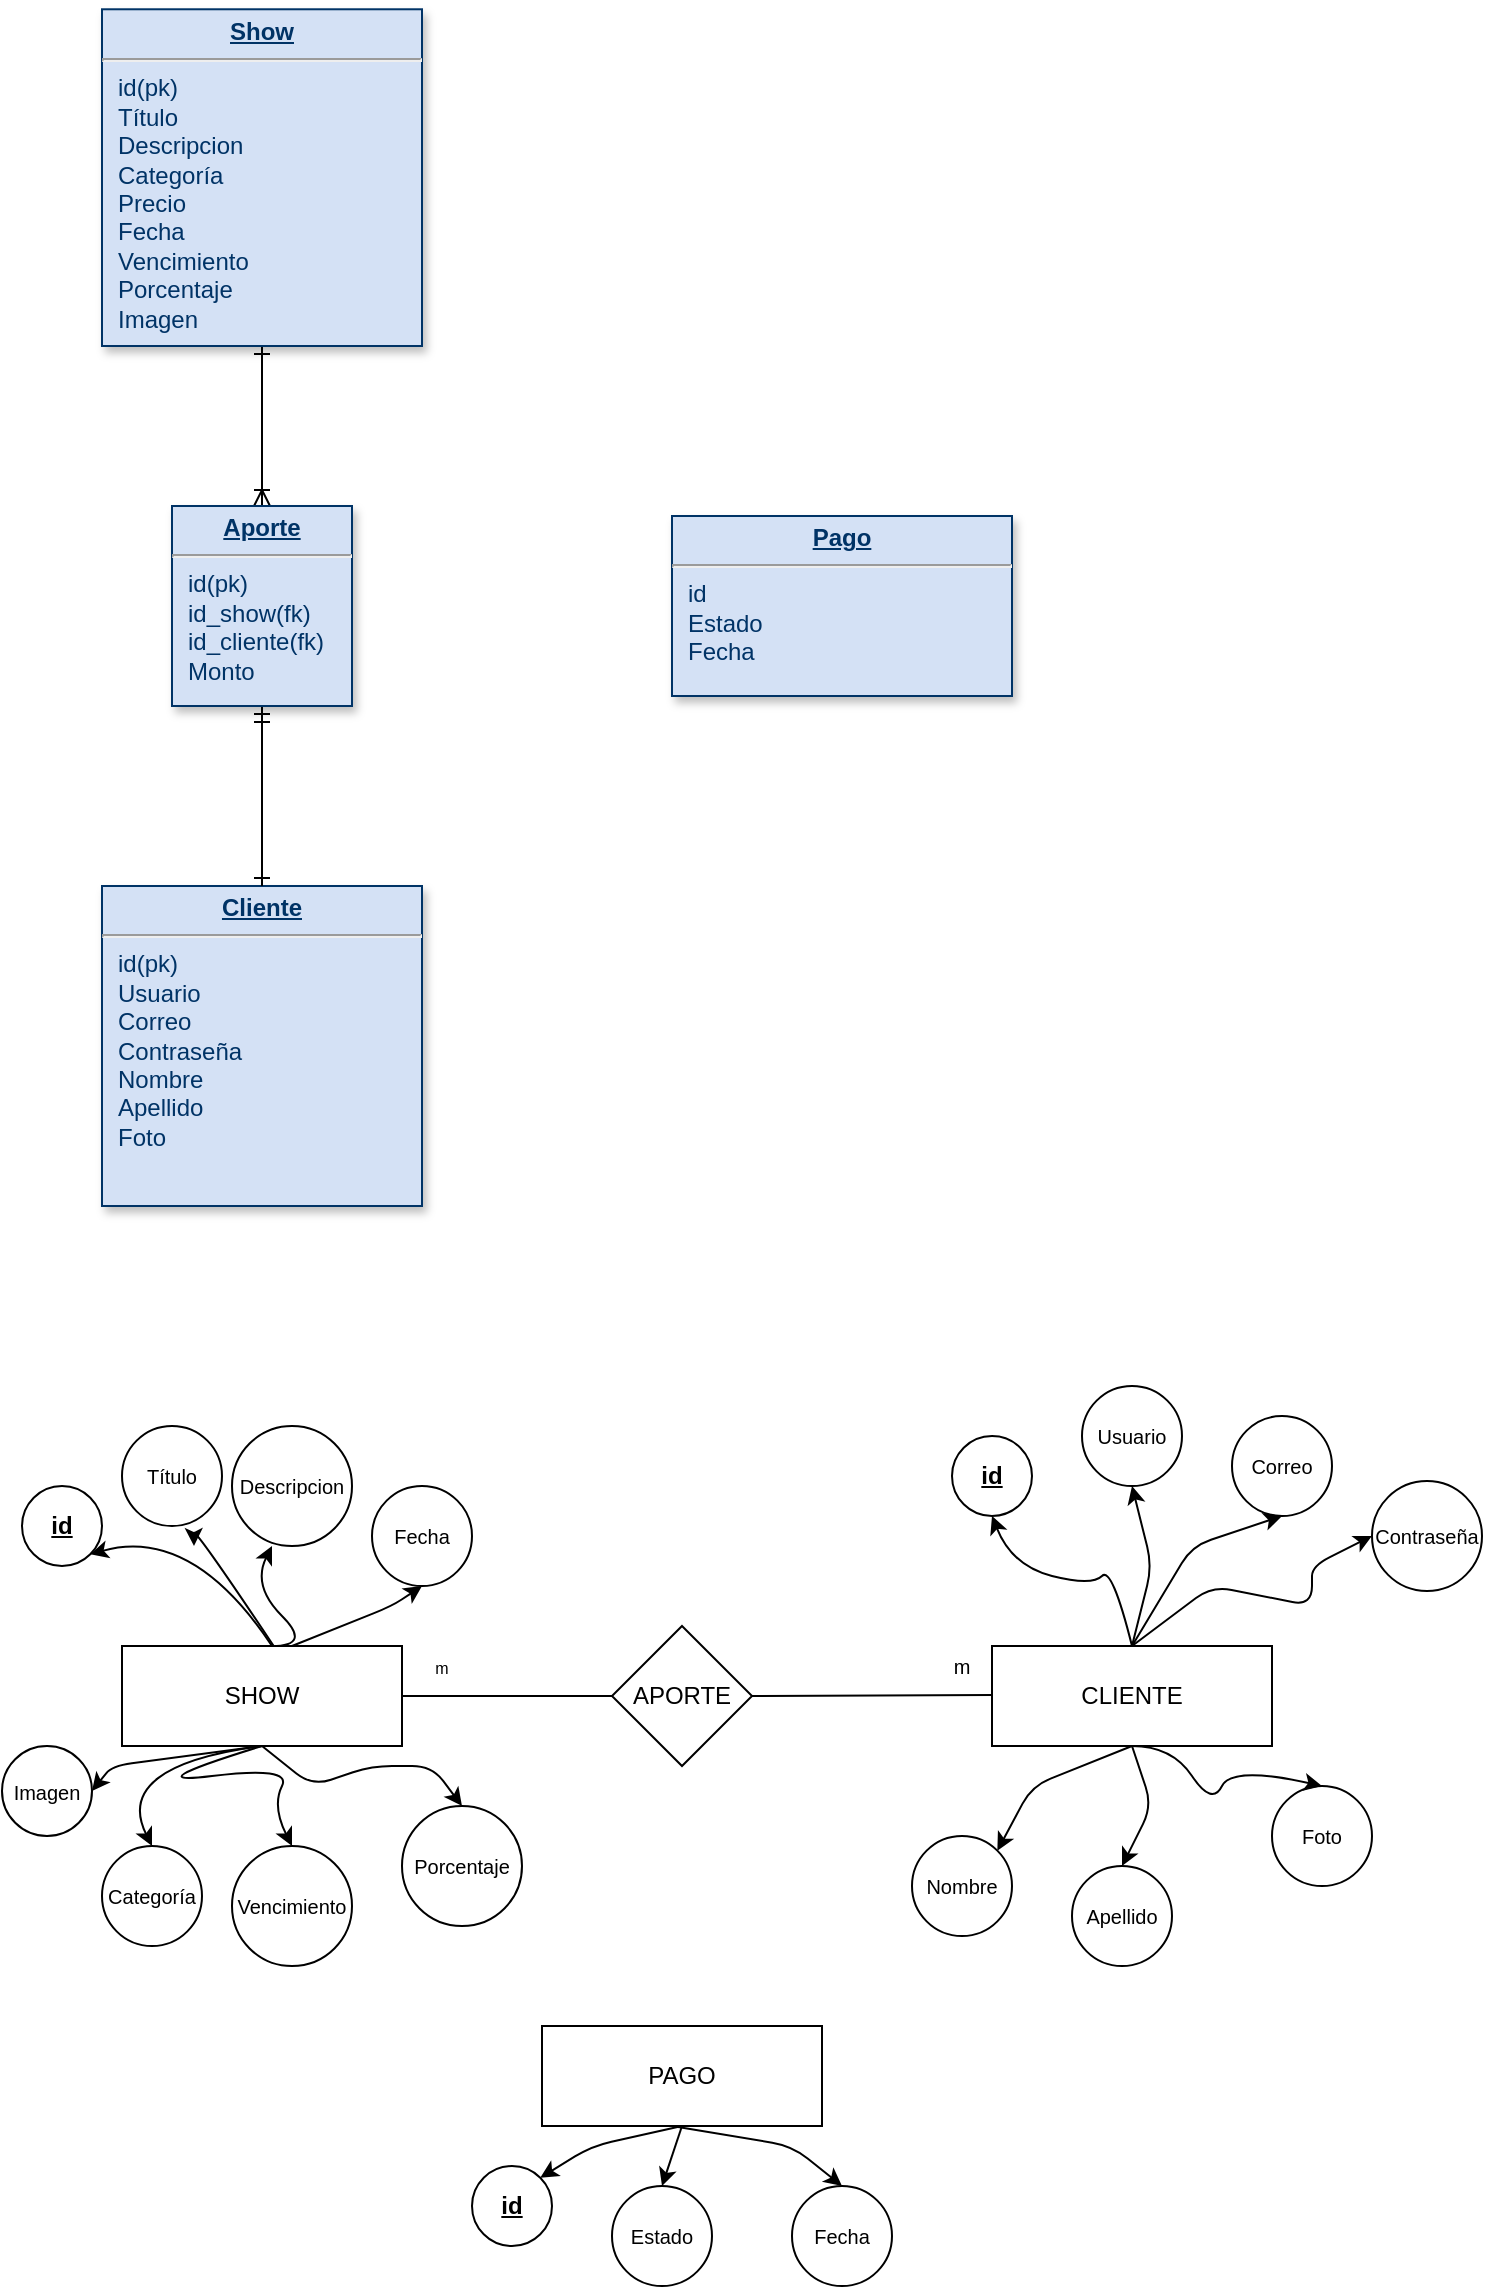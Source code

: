 <mxfile version="12.4.3" type="github" pages="1"><diagram name="Page-1" id="efa7a0a1-bf9b-a30e-e6df-94a7791c09e9"><mxGraphModel dx="868" dy="520" grid="1" gridSize="10" guides="1" tooltips="1" connect="1" arrows="1" fold="1" page="1" pageScale="1" pageWidth="826" pageHeight="1169" background="#ffffff" math="0" shadow="0"><root><mxCell id="0"/><mxCell id="1" parent="0"/><mxCell id="19" value="&lt;p style=&quot;margin: 0px ; margin-top: 4px ; text-align: center ; text-decoration: underline&quot;&gt;&lt;b&gt;Pago&lt;/b&gt;&lt;/p&gt;&lt;hr&gt;&lt;p style=&quot;margin: 0px ; margin-left: 8px&quot;&gt;id&lt;/p&gt;&lt;p style=&quot;margin: 0px ; margin-left: 8px&quot;&gt;Estado&lt;/p&gt;&lt;p style=&quot;margin: 0px ; margin-left: 8px&quot;&gt;Fecha&lt;/p&gt;" style="verticalAlign=top;align=left;overflow=fill;fontSize=12;fontFamily=Helvetica;html=1;strokeColor=#003366;shadow=1;fillColor=#D4E1F5;fontColor=#003366" parent="1" vertex="1"><mxGeometry x="340" y="275" width="170" height="90" as="geometry"/></mxCell><mxCell id="21" value="&lt;p style=&quot;margin: 0px ; margin-top: 4px ; text-align: center ; text-decoration: underline&quot;&gt;&lt;b&gt;Cliente&lt;/b&gt;&lt;/p&gt;&lt;hr&gt;&lt;p style=&quot;margin: 0px ; margin-left: 8px&quot;&gt;id(pk)&lt;/p&gt;&lt;p style=&quot;margin: 0px ; margin-left: 8px&quot;&gt;Usuario&lt;/p&gt;&lt;p style=&quot;margin: 0px ; margin-left: 8px&quot;&gt;Correo&lt;/p&gt;&lt;p style=&quot;margin: 0px ; margin-left: 8px&quot;&gt;Contraseña&lt;/p&gt;&lt;p style=&quot;margin: 0px ; margin-left: 8px&quot;&gt;Nombre&lt;/p&gt;&lt;p style=&quot;margin: 0px ; margin-left: 8px&quot;&gt;Apellido&lt;/p&gt;&lt;p style=&quot;margin: 0px ; margin-left: 8px&quot;&gt;Foto&lt;/p&gt;" style="verticalAlign=top;align=left;overflow=fill;fontSize=12;fontFamily=Helvetica;html=1;strokeColor=#003366;shadow=1;fillColor=#D4E1F5;fontColor=#003366" parent="1" vertex="1"><mxGeometry x="55.0" y="460.0" width="160" height="160" as="geometry"/></mxCell><mxCell id="0kASoWElkzQ70BhKUlxX-119" value="" style="edgeStyle=orthogonalEdgeStyle;rounded=0;orthogonalLoop=1;jettySize=auto;html=1;startArrow=ERone;startFill=0;endArrow=ERoneToMany;endFill=0;" parent="1" source="25" target="0kASoWElkzQ70BhKUlxX-118" edge="1"><mxGeometry relative="1" as="geometry"/></mxCell><mxCell id="25" value="&lt;p style=&quot;margin: 0px ; margin-top: 4px ; text-align: center ; text-decoration: underline&quot;&gt;&lt;b&gt;Show&lt;/b&gt;&lt;/p&gt;&lt;hr&gt;&lt;p style=&quot;margin: 0px ; margin-left: 8px&quot;&gt;id(pk)&lt;/p&gt;&lt;p style=&quot;margin: 0px ; margin-left: 8px&quot;&gt;Título&lt;/p&gt;&lt;p style=&quot;margin: 0px ; margin-left: 8px&quot;&gt;Descripcion&lt;/p&gt;&lt;p style=&quot;margin: 0px ; margin-left: 8px&quot;&gt;Categoría&lt;/p&gt;&lt;p style=&quot;margin: 0px ; margin-left: 8px&quot;&gt;Precio&lt;/p&gt;&lt;p style=&quot;margin: 0px ; margin-left: 8px&quot;&gt;Fecha&lt;/p&gt;&lt;p style=&quot;margin: 0px ; margin-left: 8px&quot;&gt;Vencimiento&lt;/p&gt;&lt;p style=&quot;margin: 0px ; margin-left: 8px&quot;&gt;Porcentaje&lt;/p&gt;&lt;p style=&quot;margin: 0px ; margin-left: 8px&quot;&gt;Imagen&lt;/p&gt;" style="verticalAlign=top;align=left;overflow=fill;fontSize=12;fontFamily=Helvetica;html=1;strokeColor=#003366;shadow=1;fillColor=#D4E1F5;fontColor=#003366" parent="1" vertex="1"><mxGeometry x="55" y="21.64" width="160" height="168.36" as="geometry"/></mxCell><mxCell id="0kASoWElkzQ70BhKUlxX-122" style="edgeStyle=orthogonalEdgeStyle;rounded=0;orthogonalLoop=1;jettySize=auto;html=1;entryX=0.5;entryY=0;entryDx=0;entryDy=0;startArrow=ERmandOne;startFill=0;endArrow=ERone;endFill=0;" parent="1" source="0kASoWElkzQ70BhKUlxX-118" target="21" edge="1"><mxGeometry relative="1" as="geometry"/></mxCell><mxCell id="0kASoWElkzQ70BhKUlxX-118" value="&lt;p style=&quot;margin: 0px ; margin-top: 4px ; text-align: center ; text-decoration: underline&quot;&gt;&lt;b&gt;Aporte&lt;/b&gt;&lt;/p&gt;&lt;hr&gt;&lt;p style=&quot;margin: 0px ; margin-left: 8px&quot;&gt;id(pk)&lt;/p&gt;&lt;p style=&quot;margin: 0px ; margin-left: 8px&quot;&gt;id_show(fk)&lt;/p&gt;&lt;p style=&quot;margin: 0px ; margin-left: 8px&quot;&gt;id_cliente(fk)&lt;/p&gt;&lt;p style=&quot;margin: 0px ; margin-left: 8px&quot;&gt;Monto&lt;/p&gt;" style="verticalAlign=top;align=left;overflow=fill;fontSize=12;fontFamily=Helvetica;html=1;strokeColor=#003366;shadow=1;fillColor=#D4E1F5;fontColor=#003366" parent="1" vertex="1"><mxGeometry x="90" y="270" width="90" height="100" as="geometry"/></mxCell><mxCell id="0kASoWElkzQ70BhKUlxX-125" value="SHOW" style="rounded=0;whiteSpace=wrap;html=1;" parent="1" vertex="1"><mxGeometry x="65" y="840" width="140" height="50" as="geometry"/></mxCell><mxCell id="0kASoWElkzQ70BhKUlxX-126" value="APORTE" style="rhombus;whiteSpace=wrap;html=1;" parent="1" vertex="1"><mxGeometry x="310" y="830" width="70" height="70" as="geometry"/></mxCell><mxCell id="0kASoWElkzQ70BhKUlxX-128" value="CLIENTE" style="rounded=0;whiteSpace=wrap;html=1;" parent="1" vertex="1"><mxGeometry x="500" y="840" width="140" height="50" as="geometry"/></mxCell><mxCell id="0kASoWElkzQ70BhKUlxX-129" value="&lt;b&gt;&lt;u&gt;id&lt;/u&gt;&lt;/b&gt;" style="ellipse;whiteSpace=wrap;html=1;aspect=fixed;" parent="1" vertex="1"><mxGeometry x="15" y="760" width="40" height="40" as="geometry"/></mxCell><mxCell id="0kASoWElkzQ70BhKUlxX-130" value="&lt;font style=&quot;font-size: 10px&quot;&gt;Título&lt;/font&gt;" style="ellipse;whiteSpace=wrap;html=1;aspect=fixed;" parent="1" vertex="1"><mxGeometry x="65" y="730" width="50" height="50" as="geometry"/></mxCell><mxCell id="0kASoWElkzQ70BhKUlxX-131" value="&lt;font style=&quot;font-size: 10px&quot;&gt;Descripcion&lt;/font&gt;" style="ellipse;whiteSpace=wrap;html=1;aspect=fixed;" parent="1" vertex="1"><mxGeometry x="120" y="730" width="60" height="60" as="geometry"/></mxCell><mxCell id="0kASoWElkzQ70BhKUlxX-132" value="&lt;font style=&quot;font-size: 10px&quot;&gt;Categoría&lt;/font&gt;&lt;span style=&quot;color: rgba(0 , 0 , 0 , 0) ; font-family: monospace ; font-size: 0px ; white-space: nowrap&quot;&gt;%3CmxGraphModel%3E%3Croot%3E%3CmxCell%20id%3D%220%22%2F%3E%3CmxCell%20id%3D%221%22%20parent%3D%220%22%2F%3E%3CmxCell%20id%3D%222%22%20value%3D%22%26lt%3Bfont%20style%3D%26quot%3Bfont-size%3A%2010px%26quot%3B%26gt%3BDescripcion%26lt%3B%2Ffont%26gt%3B%22%20style%3D%22ellipse%3BwhiteSpace%3Dwrap%3Bhtml%3D1%3Baspect%3Dfixed%3B%22%20vertex%3D%221%22%20parent%3D%221%22%3E%3CmxGeometry%20x%3D%22170%22%20y%3D%22720%22%20width%3D%2260%22%20height%3D%2260%22%20as%3D%22geometry%22%2F%3E%3C%2FmxCell%3E%3C%2Froot%3E%3C%2FmxGraphModel%3E&lt;/span&gt;" style="ellipse;whiteSpace=wrap;html=1;aspect=fixed;" parent="1" vertex="1"><mxGeometry x="55" y="940" width="50" height="50" as="geometry"/></mxCell><mxCell id="0kASoWElkzQ70BhKUlxX-133" value="&lt;span style=&quot;font-size: 10px&quot;&gt;Fecha&lt;/span&gt;" style="ellipse;whiteSpace=wrap;html=1;aspect=fixed;" parent="1" vertex="1"><mxGeometry x="190" y="760" width="50" height="50" as="geometry"/></mxCell><mxCell id="0kASoWElkzQ70BhKUlxX-134" value="&lt;span style=&quot;font-size: 10px&quot;&gt;Imagen&lt;/span&gt;" style="ellipse;whiteSpace=wrap;html=1;aspect=fixed;" parent="1" vertex="1"><mxGeometry x="5" y="890" width="45" height="45" as="geometry"/></mxCell><mxCell id="0kASoWElkzQ70BhKUlxX-135" value="&lt;span style=&quot;font-size: 10px&quot;&gt;Vencimiento&lt;/span&gt;" style="ellipse;whiteSpace=wrap;html=1;aspect=fixed;" parent="1" vertex="1"><mxGeometry x="120" y="940" width="60" height="60" as="geometry"/></mxCell><mxCell id="0kASoWElkzQ70BhKUlxX-136" value="&lt;span style=&quot;font-size: 10px&quot;&gt;Porcentaje&lt;/span&gt;" style="ellipse;whiteSpace=wrap;html=1;aspect=fixed;" parent="1" vertex="1"><mxGeometry x="205" y="920" width="60" height="60" as="geometry"/></mxCell><mxCell id="0kASoWElkzQ70BhKUlxX-139" value="" style="curved=1;endArrow=classic;html=1;entryX=1;entryY=1;entryDx=0;entryDy=0;" parent="1" target="0kASoWElkzQ70BhKUlxX-129" edge="1"><mxGeometry width="50" height="50" relative="1" as="geometry"><mxPoint x="140" y="840" as="sourcePoint"/><mxPoint x="165" y="790" as="targetPoint"/><Array as="points"><mxPoint x="100" y="780"/></Array></mxGeometry></mxCell><mxCell id="0kASoWElkzQ70BhKUlxX-140" value="" style="curved=1;endArrow=classic;html=1;" parent="1" edge="1"><mxGeometry width="50" height="50" relative="1" as="geometry"><mxPoint x="140.86" y="840" as="sourcePoint"/><mxPoint x="101" y="790" as="targetPoint"/><Array as="points"><mxPoint x="100.86" y="780"/></Array></mxGeometry></mxCell><mxCell id="0kASoWElkzQ70BhKUlxX-142" value="" style="curved=1;endArrow=classic;html=1;" parent="1" edge="1"><mxGeometry width="50" height="50" relative="1" as="geometry"><mxPoint x="140" y="840" as="sourcePoint"/><mxPoint x="140" y="790" as="targetPoint"/><Array as="points"><mxPoint x="160" y="840"/><mxPoint x="130" y="810"/><mxPoint x="140" y="790"/></Array></mxGeometry></mxCell><mxCell id="0kASoWElkzQ70BhKUlxX-145" value="" style="endArrow=classic;html=1;entryX=0.5;entryY=1;entryDx=0;entryDy=0;" parent="1" target="0kASoWElkzQ70BhKUlxX-133" edge="1"><mxGeometry width="50" height="50" relative="1" as="geometry"><mxPoint x="150" y="840" as="sourcePoint"/><mxPoint x="200" y="790" as="targetPoint"/><Array as="points"><mxPoint x="200" y="820"/></Array></mxGeometry></mxCell><mxCell id="0kASoWElkzQ70BhKUlxX-148" value="" style="endArrow=classic;html=1;exitX=0.5;exitY=1;exitDx=0;exitDy=0;entryX=1;entryY=0.5;entryDx=0;entryDy=0;" parent="1" source="0kASoWElkzQ70BhKUlxX-125" target="0kASoWElkzQ70BhKUlxX-134" edge="1"><mxGeometry width="50" height="50" relative="1" as="geometry"><mxPoint x="10" y="1070" as="sourcePoint"/><mxPoint x="60" y="1020" as="targetPoint"/><Array as="points"><mxPoint x="60" y="900"/></Array></mxGeometry></mxCell><mxCell id="0kASoWElkzQ70BhKUlxX-149" value="" style="curved=1;endArrow=classic;html=1;exitX=0.5;exitY=1;exitDx=0;exitDy=0;entryX=0.5;entryY=0;entryDx=0;entryDy=0;" parent="1" source="0kASoWElkzQ70BhKUlxX-125" target="0kASoWElkzQ70BhKUlxX-132" edge="1"><mxGeometry width="50" height="50" relative="1" as="geometry"><mxPoint x="10" y="1070" as="sourcePoint"/><mxPoint x="60" y="1020" as="targetPoint"/><Array as="points"><mxPoint x="60" y="900"/></Array></mxGeometry></mxCell><mxCell id="0kASoWElkzQ70BhKUlxX-150" value="" style="curved=1;endArrow=classic;html=1;exitX=0.5;exitY=1;exitDx=0;exitDy=0;entryX=0.5;entryY=0;entryDx=0;entryDy=0;" parent="1" source="0kASoWElkzQ70BhKUlxX-125" target="0kASoWElkzQ70BhKUlxX-135" edge="1"><mxGeometry width="50" height="50" relative="1" as="geometry"><mxPoint x="145" y="900" as="sourcePoint"/><mxPoint x="90" y="950" as="targetPoint"/><Array as="points"><mxPoint x="70" y="910"/><mxPoint x="150" y="900"/><mxPoint x="140" y="920"/></Array></mxGeometry></mxCell><mxCell id="0kASoWElkzQ70BhKUlxX-151" value="" style="endArrow=classic;html=1;exitX=0.5;exitY=1;exitDx=0;exitDy=0;entryX=0.5;entryY=0;entryDx=0;entryDy=0;" parent="1" source="0kASoWElkzQ70BhKUlxX-125" target="0kASoWElkzQ70BhKUlxX-136" edge="1"><mxGeometry width="50" height="50" relative="1" as="geometry"><mxPoint x="145" y="900" as="sourcePoint"/><mxPoint x="60" y="922.5" as="targetPoint"/><Array as="points"><mxPoint x="160" y="910"/><mxPoint x="190" y="900"/><mxPoint x="220" y="900"/></Array></mxGeometry></mxCell><mxCell id="0kASoWElkzQ70BhKUlxX-152" value="" style="endArrow=none;html=1;exitX=1;exitY=0.5;exitDx=0;exitDy=0;entryX=0;entryY=0.5;entryDx=0;entryDy=0;" parent="1" source="0kASoWElkzQ70BhKUlxX-125" target="0kASoWElkzQ70BhKUlxX-126" edge="1"><mxGeometry width="50" height="50" relative="1" as="geometry"><mxPoint x="10" y="1070" as="sourcePoint"/><mxPoint x="60" y="1020" as="targetPoint"/></mxGeometry></mxCell><mxCell id="0kASoWElkzQ70BhKUlxX-153" value="" style="endArrow=none;html=1;exitX=1;exitY=0.5;exitDx=0;exitDy=0;entryX=0;entryY=0.5;entryDx=0;entryDy=0;" parent="1" source="0kASoWElkzQ70BhKUlxX-126" edge="1"><mxGeometry width="50" height="50" relative="1" as="geometry"><mxPoint x="395" y="864.5" as="sourcePoint"/><mxPoint x="500" y="864.5" as="targetPoint"/></mxGeometry></mxCell><mxCell id="0kASoWElkzQ70BhKUlxX-154" value="&lt;font style=&quot;font-size: 8px&quot;&gt;m&lt;/font&gt;" style="text;html=1;strokeColor=none;fillColor=none;align=center;verticalAlign=middle;whiteSpace=wrap;rounded=0;" parent="1" vertex="1"><mxGeometry x="205" y="840" width="40" height="20" as="geometry"/></mxCell><mxCell id="0kASoWElkzQ70BhKUlxX-155" value="&lt;font style=&quot;font-size: 10px&quot;&gt;m&lt;/font&gt;" style="text;html=1;strokeColor=none;fillColor=none;align=center;verticalAlign=middle;whiteSpace=wrap;rounded=0;" parent="1" vertex="1"><mxGeometry x="470" y="840" width="30" height="20" as="geometry"/></mxCell><mxCell id="0kASoWElkzQ70BhKUlxX-157" value="&lt;b&gt;&lt;u&gt;id&lt;/u&gt;&lt;/b&gt;" style="ellipse;whiteSpace=wrap;html=1;aspect=fixed;" parent="1" vertex="1"><mxGeometry x="480" y="735" width="40" height="40" as="geometry"/></mxCell><mxCell id="0kASoWElkzQ70BhKUlxX-158" value="&lt;span style=&quot;font-size: 10px&quot;&gt;Usuario&lt;/span&gt;" style="ellipse;whiteSpace=wrap;html=1;aspect=fixed;" parent="1" vertex="1"><mxGeometry x="545" y="710" width="50" height="50" as="geometry"/></mxCell><mxCell id="0kASoWElkzQ70BhKUlxX-160" value="&lt;span style=&quot;font-size: 10px&quot;&gt;Correo&lt;/span&gt;" style="ellipse;whiteSpace=wrap;html=1;aspect=fixed;" parent="1" vertex="1"><mxGeometry x="620" y="725" width="50" height="50" as="geometry"/></mxCell><mxCell id="0kASoWElkzQ70BhKUlxX-161" value="&lt;span style=&quot;font-size: 10px&quot;&gt;Contraseña&lt;/span&gt;" style="ellipse;whiteSpace=wrap;html=1;aspect=fixed;" parent="1" vertex="1"><mxGeometry x="690" y="757.5" width="55" height="55" as="geometry"/></mxCell><mxCell id="0kASoWElkzQ70BhKUlxX-162" value="&lt;span style=&quot;font-size: 10px&quot;&gt;Nombre&lt;/span&gt;&lt;span style=&quot;color: rgba(0 , 0 , 0 , 0) ; font-family: monospace ; font-size: 0px ; white-space: nowrap&quot;&gt;%3CmxGraphModel%3E%3Croot%3E%3CmxCell%20id%3D%220%22%2F%3E%3CmxCell%20id%3D%221%22%20parent%3D%220%22%2F%3E%3CmxCell%20id%3D%222%22%20value%3D%22%26lt%3Bspan%20style%3D%26quot%3Bfont-size%3A%2010px%26quot%3B%26gt%3BCorreo%26lt%3B%2Fspan%26gt%3B%22%20style%3D%22ellipse%3BwhiteSpace%3Dwrap%3Bhtml%3D1%3Baspect%3Dfixed%3B%22%20vertex%3D%221%22%20parent%3D%221%22%3E%3CmxGeometry%20x%3D%22620%22%20y%3D%22725%22%20width%3D%2250%22%20height%3D%2250%22%20as%3D%22geometry%22%2F%3E%3C%2FmxCell%3E%3C%2Froot%3E%3C%2FmxGraphModel%3E&lt;/span&gt;" style="ellipse;whiteSpace=wrap;html=1;aspect=fixed;" parent="1" vertex="1"><mxGeometry x="460" y="935" width="50" height="50" as="geometry"/></mxCell><mxCell id="0kASoWElkzQ70BhKUlxX-163" value="&lt;span style=&quot;font-size: 10px&quot;&gt;Apellido&lt;/span&gt;" style="ellipse;whiteSpace=wrap;html=1;aspect=fixed;" parent="1" vertex="1"><mxGeometry x="540" y="950" width="50" height="50" as="geometry"/></mxCell><mxCell id="0kASoWElkzQ70BhKUlxX-164" value="&lt;span style=&quot;font-size: 10px&quot;&gt;Foto&lt;/span&gt;" style="ellipse;whiteSpace=wrap;html=1;aspect=fixed;" parent="1" vertex="1"><mxGeometry x="640" y="910" width="50" height="50" as="geometry"/></mxCell><mxCell id="0kASoWElkzQ70BhKUlxX-167" value="" style="curved=1;endArrow=classic;html=1;entryX=0.5;entryY=1;entryDx=0;entryDy=0;" parent="1" target="0kASoWElkzQ70BhKUlxX-157" edge="1"><mxGeometry width="50" height="50" relative="1" as="geometry"><mxPoint x="570" y="840" as="sourcePoint"/><mxPoint x="530" y="780" as="targetPoint"/><Array as="points"><mxPoint x="560" y="800"/><mxPoint x="550" y="810"/><mxPoint x="510" y="800"/></Array></mxGeometry></mxCell><mxCell id="0kASoWElkzQ70BhKUlxX-168" value="" style="endArrow=classic;html=1;entryX=0.5;entryY=1;entryDx=0;entryDy=0;" parent="1" target="0kASoWElkzQ70BhKUlxX-158" edge="1"><mxGeometry width="50" height="50" relative="1" as="geometry"><mxPoint x="570" y="840" as="sourcePoint"/><mxPoint x="620" y="790" as="targetPoint"/><Array as="points"><mxPoint x="580" y="800"/></Array></mxGeometry></mxCell><mxCell id="0kASoWElkzQ70BhKUlxX-169" value="" style="endArrow=classic;html=1;entryX=0.5;entryY=1;entryDx=0;entryDy=0;" parent="1" target="0kASoWElkzQ70BhKUlxX-160" edge="1"><mxGeometry width="50" height="50" relative="1" as="geometry"><mxPoint x="570" y="840" as="sourcePoint"/><mxPoint x="620" y="790" as="targetPoint"/><Array as="points"><mxPoint x="600" y="790"/></Array></mxGeometry></mxCell><mxCell id="0kASoWElkzQ70BhKUlxX-170" value="" style="endArrow=classic;html=1;entryX=0;entryY=0.5;entryDx=0;entryDy=0;" parent="1" target="0kASoWElkzQ70BhKUlxX-161" edge="1"><mxGeometry width="50" height="50" relative="1" as="geometry"><mxPoint x="570" y="840" as="sourcePoint"/><mxPoint x="620" y="790" as="targetPoint"/><Array as="points"><mxPoint x="610" y="810"/><mxPoint x="660" y="820"/><mxPoint x="660" y="800"/></Array></mxGeometry></mxCell><mxCell id="0kASoWElkzQ70BhKUlxX-171" value="" style="endArrow=classic;html=1;entryX=1;entryY=0;entryDx=0;entryDy=0;" parent="1" target="0kASoWElkzQ70BhKUlxX-162" edge="1"><mxGeometry width="50" height="50" relative="1" as="geometry"><mxPoint x="570" y="890" as="sourcePoint"/><mxPoint x="620" y="840" as="targetPoint"/><Array as="points"><mxPoint x="520" y="910"/></Array></mxGeometry></mxCell><mxCell id="0kASoWElkzQ70BhKUlxX-172" value="" style="endArrow=classic;html=1;exitX=0.5;exitY=1;exitDx=0;exitDy=0;entryX=0.5;entryY=0;entryDx=0;entryDy=0;" parent="1" source="0kASoWElkzQ70BhKUlxX-128" target="0kASoWElkzQ70BhKUlxX-163" edge="1"><mxGeometry width="50" height="50" relative="1" as="geometry"><mxPoint x="570" y="1080" as="sourcePoint"/><mxPoint x="620" y="1030" as="targetPoint"/><Array as="points"><mxPoint x="580" y="920"/></Array></mxGeometry></mxCell><mxCell id="0kASoWElkzQ70BhKUlxX-173" value="" style="curved=1;endArrow=classic;html=1;entryX=0.5;entryY=0;entryDx=0;entryDy=0;exitX=0.5;exitY=1;exitDx=0;exitDy=0;" parent="1" source="0kASoWElkzQ70BhKUlxX-128" target="0kASoWElkzQ70BhKUlxX-164" edge="1"><mxGeometry width="50" height="50" relative="1" as="geometry"><mxPoint x="620" y="1020" as="sourcePoint"/><mxPoint x="670" y="970" as="targetPoint"/><Array as="points"><mxPoint x="590" y="890"/><mxPoint x="610" y="920"/><mxPoint x="620" y="900"/></Array></mxGeometry></mxCell><mxCell id="0kASoWElkzQ70BhKUlxX-175" value="PAGO" style="rounded=0;whiteSpace=wrap;html=1;" parent="1" vertex="1"><mxGeometry x="275" y="1030" width="140" height="50" as="geometry"/></mxCell><mxCell id="0kASoWElkzQ70BhKUlxX-176" value="&lt;span style=&quot;font-size: 10px&quot;&gt;Estado&lt;/span&gt;" style="ellipse;whiteSpace=wrap;html=1;aspect=fixed;" parent="1" vertex="1"><mxGeometry x="310" y="1110" width="50" height="50" as="geometry"/></mxCell><mxCell id="0kASoWElkzQ70BhKUlxX-177" value="&lt;b&gt;&lt;u&gt;id&lt;/u&gt;&lt;/b&gt;" style="ellipse;whiteSpace=wrap;html=1;aspect=fixed;" parent="1" vertex="1"><mxGeometry x="240" y="1100" width="40" height="40" as="geometry"/></mxCell><mxCell id="0kASoWElkzQ70BhKUlxX-178" value="&lt;span style=&quot;font-size: 10px&quot;&gt;Fecha&lt;/span&gt;" style="ellipse;whiteSpace=wrap;html=1;aspect=fixed;" parent="1" vertex="1"><mxGeometry x="400" y="1110" width="50" height="50" as="geometry"/></mxCell><mxCell id="0kASoWElkzQ70BhKUlxX-179" value="" style="endArrow=classic;html=1;entryX=1;entryY=0;entryDx=0;entryDy=0;" parent="1" target="0kASoWElkzQ70BhKUlxX-177" edge="1"><mxGeometry width="50" height="50" relative="1" as="geometry"><mxPoint x="345" y="1080" as="sourcePoint"/><mxPoint x="60" y="1180" as="targetPoint"/><Array as="points"><mxPoint x="300" y="1090"/></Array></mxGeometry></mxCell><mxCell id="0kASoWElkzQ70BhKUlxX-180" value="" style="endArrow=classic;html=1;exitX=0.5;exitY=1;exitDx=0;exitDy=0;entryX=0.5;entryY=0;entryDx=0;entryDy=0;" parent="1" source="0kASoWElkzQ70BhKUlxX-175" target="0kASoWElkzQ70BhKUlxX-176" edge="1"><mxGeometry width="50" height="50" relative="1" as="geometry"><mxPoint x="10" y="1230" as="sourcePoint"/><mxPoint x="60" y="1180" as="targetPoint"/></mxGeometry></mxCell><mxCell id="0kASoWElkzQ70BhKUlxX-181" value="" style="endArrow=classic;html=1;entryX=0.5;entryY=0;entryDx=0;entryDy=0;" parent="1" target="0kASoWElkzQ70BhKUlxX-178" edge="1"><mxGeometry width="50" height="50" relative="1" as="geometry"><mxPoint x="340" y="1080" as="sourcePoint"/><mxPoint x="60" y="1180" as="targetPoint"/><Array as="points"><mxPoint x="400" y="1090"/></Array></mxGeometry></mxCell></root></mxGraphModel></diagram></mxfile>